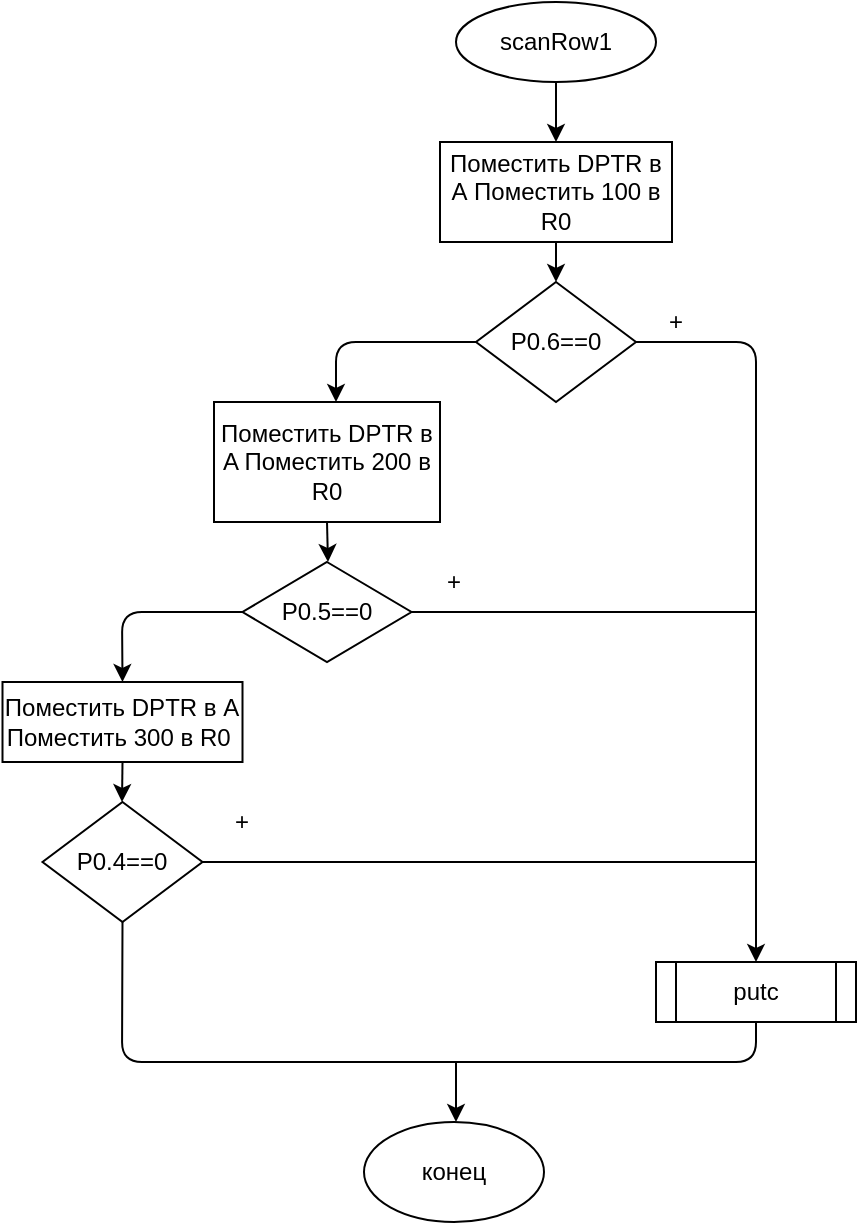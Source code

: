 <mxfile version="13.7.9" type="device"><diagram id="ene_SohArvJVPJJ3gLak" name="Страница 1"><mxGraphModel dx="1264" dy="592" grid="1" gridSize="10" guides="1" tooltips="1" connect="1" arrows="1" fold="1" page="1" pageScale="1" pageWidth="827" pageHeight="1169" math="0" shadow="0"><root><mxCell id="0"/><mxCell id="1" parent="0"/><mxCell id="6s5d5Qv2zopVhdepwte1-1" value="scanRow1" style="ellipse;whiteSpace=wrap;html=1;" parent="1" vertex="1"><mxGeometry x="370" y="150" width="100" height="40" as="geometry"/></mxCell><mxCell id="6s5d5Qv2zopVhdepwte1-3" value="" style="endArrow=classic;html=1;exitX=0.5;exitY=1;exitDx=0;exitDy=0;entryX=0.5;entryY=0;entryDx=0;entryDy=0;" parent="1" source="6s5d5Qv2zopVhdepwte1-1" edge="1"><mxGeometry width="50" height="50" relative="1" as="geometry"><mxPoint x="280" y="280" as="sourcePoint"/><mxPoint x="420" y="220" as="targetPoint"/></mxGeometry></mxCell><mxCell id="6s5d5Qv2zopVhdepwte1-14" value="конец" style="ellipse;whiteSpace=wrap;html=1;" parent="1" vertex="1"><mxGeometry x="324" y="710" width="90" height="50" as="geometry"/></mxCell><mxCell id="6s5d5Qv2zopVhdepwte1-35" value="Поместить DPTR в А Поместить 100 в R0" style="rounded=0;whiteSpace=wrap;html=1;" parent="1" vertex="1"><mxGeometry x="362" y="220" width="116" height="50" as="geometry"/></mxCell><mxCell id="6s5d5Qv2zopVhdepwte1-36" value="" style="endArrow=classic;html=1;exitX=0.5;exitY=1;exitDx=0;exitDy=0;" parent="1" source="6s5d5Qv2zopVhdepwte1-35" edge="1"><mxGeometry width="50" height="50" relative="1" as="geometry"><mxPoint x="280" y="410" as="sourcePoint"/><mxPoint x="420" y="290" as="targetPoint"/></mxGeometry></mxCell><mxCell id="6s5d5Qv2zopVhdepwte1-37" value="P0.6==0" style="rhombus;whiteSpace=wrap;html=1;" parent="1" vertex="1"><mxGeometry x="380" y="290" width="80" height="60" as="geometry"/></mxCell><mxCell id="6s5d5Qv2zopVhdepwte1-38" value="" style="endArrow=classic;html=1;exitX=0;exitY=0.5;exitDx=0;exitDy=0;" parent="1" source="6s5d5Qv2zopVhdepwte1-37" edge="1"><mxGeometry width="50" height="50" relative="1" as="geometry"><mxPoint x="280" y="390" as="sourcePoint"/><mxPoint x="310" y="350" as="targetPoint"/><Array as="points"><mxPoint x="310" y="320"/></Array></mxGeometry></mxCell><mxCell id="6s5d5Qv2zopVhdepwte1-39" value="Поместить DPTR в A Поместить 200 в R0" style="rounded=0;whiteSpace=wrap;html=1;" parent="1" vertex="1"><mxGeometry x="249" y="350" width="113" height="60" as="geometry"/></mxCell><mxCell id="6s5d5Qv2zopVhdepwte1-40" value="" style="endArrow=classic;html=1;exitX=0.5;exitY=1;exitDx=0;exitDy=0;" parent="1" source="6s5d5Qv2zopVhdepwte1-39" edge="1"><mxGeometry width="50" height="50" relative="1" as="geometry"><mxPoint x="120" y="560" as="sourcePoint"/><mxPoint x="306" y="430" as="targetPoint"/></mxGeometry></mxCell><mxCell id="6s5d5Qv2zopVhdepwte1-41" value="P0.5==0" style="rhombus;whiteSpace=wrap;html=1;" parent="1" vertex="1"><mxGeometry x="263.25" y="430" width="84.5" height="50" as="geometry"/></mxCell><mxCell id="6s5d5Qv2zopVhdepwte1-42" value="Поместить DPTR в А Поместить 300 в R0&amp;nbsp;" style="rounded=0;whiteSpace=wrap;html=1;" parent="1" vertex="1"><mxGeometry x="143.25" y="490" width="120" height="40" as="geometry"/></mxCell><mxCell id="6s5d5Qv2zopVhdepwte1-43" value="" style="endArrow=classic;html=1;exitX=0;exitY=0.5;exitDx=0;exitDy=0;entryX=0.5;entryY=0;entryDx=0;entryDy=0;" parent="1" source="6s5d5Qv2zopVhdepwte1-41" target="6s5d5Qv2zopVhdepwte1-42" edge="1"><mxGeometry width="50" height="50" relative="1" as="geometry"><mxPoint x="80" y="490" as="sourcePoint"/><mxPoint x="130" y="440" as="targetPoint"/><Array as="points"><mxPoint x="203" y="455"/></Array></mxGeometry></mxCell><mxCell id="6s5d5Qv2zopVhdepwte1-44" value="" style="endArrow=classic;html=1;exitX=0.5;exitY=1;exitDx=0;exitDy=0;" parent="1" source="6s5d5Qv2zopVhdepwte1-42" edge="1"><mxGeometry width="50" height="50" relative="1" as="geometry"><mxPoint x="160" y="640" as="sourcePoint"/><mxPoint x="203" y="550" as="targetPoint"/></mxGeometry></mxCell><mxCell id="6s5d5Qv2zopVhdepwte1-45" value="P0.4==0" style="rhombus;whiteSpace=wrap;html=1;" parent="1" vertex="1"><mxGeometry x="163.25" y="550" width="80" height="60" as="geometry"/></mxCell><mxCell id="6s5d5Qv2zopVhdepwte1-47" value="putc" style="shape=process;whiteSpace=wrap;html=1;backgroundOutline=1;" parent="1" vertex="1"><mxGeometry x="470" y="630" width="100" height="30" as="geometry"/></mxCell><mxCell id="6s5d5Qv2zopVhdepwte1-48" value="" style="endArrow=classic;html=1;exitX=1;exitY=0.5;exitDx=0;exitDy=0;entryX=0.5;entryY=0;entryDx=0;entryDy=0;" parent="1" source="6s5d5Qv2zopVhdepwte1-37" target="6s5d5Qv2zopVhdepwte1-47" edge="1"><mxGeometry width="50" height="50" relative="1" as="geometry"><mxPoint x="450" y="440" as="sourcePoint"/><mxPoint x="500" y="390" as="targetPoint"/><Array as="points"><mxPoint x="520" y="320"/></Array></mxGeometry></mxCell><mxCell id="6s5d5Qv2zopVhdepwte1-49" value="+" style="text;html=1;strokeColor=none;fillColor=none;align=center;verticalAlign=middle;whiteSpace=wrap;rounded=0;" parent="1" vertex="1"><mxGeometry x="460" y="300" width="40" height="20" as="geometry"/></mxCell><mxCell id="6s5d5Qv2zopVhdepwte1-50" value="" style="endArrow=none;html=1;exitX=1;exitY=0.5;exitDx=0;exitDy=0;" parent="1" source="6s5d5Qv2zopVhdepwte1-41" edge="1"><mxGeometry width="50" height="50" relative="1" as="geometry"><mxPoint x="370" y="490" as="sourcePoint"/><mxPoint x="520" y="455" as="targetPoint"/></mxGeometry></mxCell><mxCell id="6s5d5Qv2zopVhdepwte1-51" value="+" style="text;html=1;strokeColor=none;fillColor=none;align=center;verticalAlign=middle;whiteSpace=wrap;rounded=0;" parent="1" vertex="1"><mxGeometry x="349" y="430" width="40" height="20" as="geometry"/></mxCell><mxCell id="6s5d5Qv2zopVhdepwte1-52" value="" style="endArrow=none;html=1;exitX=1;exitY=0.5;exitDx=0;exitDy=0;" parent="1" source="6s5d5Qv2zopVhdepwte1-45" edge="1"><mxGeometry width="50" height="50" relative="1" as="geometry"><mxPoint x="380" y="620" as="sourcePoint"/><mxPoint x="520" y="580" as="targetPoint"/></mxGeometry></mxCell><mxCell id="6s5d5Qv2zopVhdepwte1-53" value="+" style="text;html=1;strokeColor=none;fillColor=none;align=center;verticalAlign=middle;whiteSpace=wrap;rounded=0;" parent="1" vertex="1"><mxGeometry x="243" y="550" width="40" height="20" as="geometry"/></mxCell><mxCell id="6s5d5Qv2zopVhdepwte1-55" value="" style="endArrow=none;html=1;entryX=0.5;entryY=1;entryDx=0;entryDy=0;" parent="1" target="6s5d5Qv2zopVhdepwte1-47" edge="1"><mxGeometry width="50" height="50" relative="1" as="geometry"><mxPoint x="360" y="680" as="sourcePoint"/><mxPoint x="520" y="740" as="targetPoint"/><Array as="points"><mxPoint x="520" y="680"/></Array></mxGeometry></mxCell><mxCell id="6s5d5Qv2zopVhdepwte1-56" value="" style="endArrow=none;html=1;entryX=0.5;entryY=1;entryDx=0;entryDy=0;" parent="1" target="6s5d5Qv2zopVhdepwte1-45" edge="1"><mxGeometry width="50" height="50" relative="1" as="geometry"><mxPoint x="360" y="680" as="sourcePoint"/><mxPoint x="230" y="650" as="targetPoint"/><Array as="points"><mxPoint x="203" y="680"/></Array></mxGeometry></mxCell><mxCell id="6s5d5Qv2zopVhdepwte1-57" value="" style="endArrow=classic;html=1;" parent="1" edge="1"><mxGeometry width="50" height="50" relative="1" as="geometry"><mxPoint x="370" y="680" as="sourcePoint"/><mxPoint x="370" y="710" as="targetPoint"/></mxGeometry></mxCell></root></mxGraphModel></diagram></mxfile>